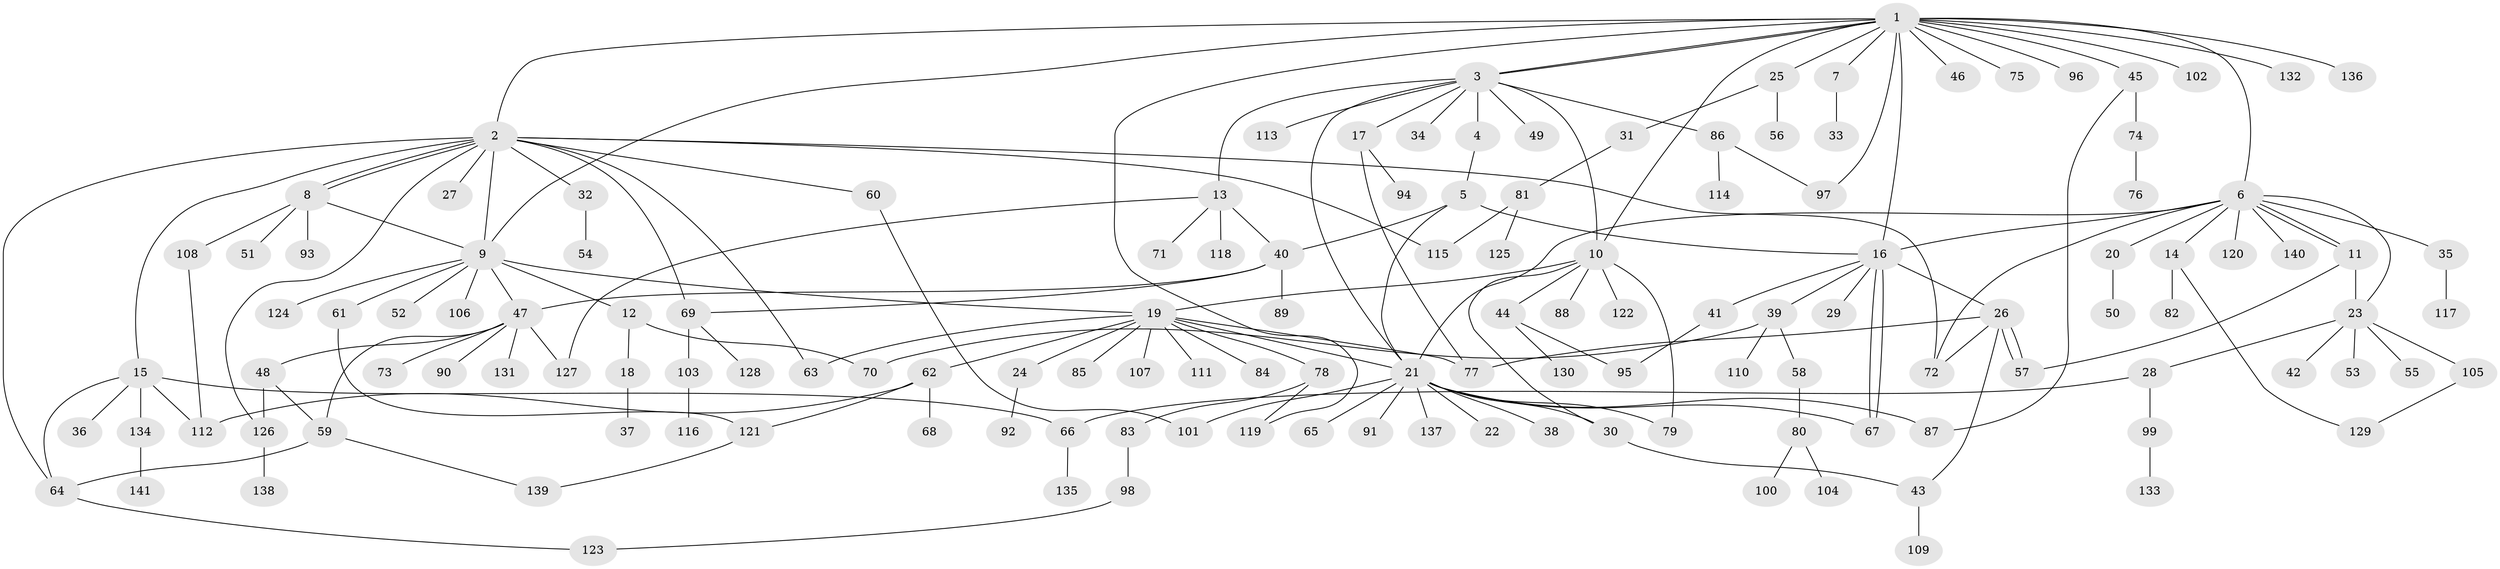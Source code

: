 // Generated by graph-tools (version 1.1) at 2025/26/03/09/25 03:26:03]
// undirected, 141 vertices, 187 edges
graph export_dot {
graph [start="1"]
  node [color=gray90,style=filled];
  1;
  2;
  3;
  4;
  5;
  6;
  7;
  8;
  9;
  10;
  11;
  12;
  13;
  14;
  15;
  16;
  17;
  18;
  19;
  20;
  21;
  22;
  23;
  24;
  25;
  26;
  27;
  28;
  29;
  30;
  31;
  32;
  33;
  34;
  35;
  36;
  37;
  38;
  39;
  40;
  41;
  42;
  43;
  44;
  45;
  46;
  47;
  48;
  49;
  50;
  51;
  52;
  53;
  54;
  55;
  56;
  57;
  58;
  59;
  60;
  61;
  62;
  63;
  64;
  65;
  66;
  67;
  68;
  69;
  70;
  71;
  72;
  73;
  74;
  75;
  76;
  77;
  78;
  79;
  80;
  81;
  82;
  83;
  84;
  85;
  86;
  87;
  88;
  89;
  90;
  91;
  92;
  93;
  94;
  95;
  96;
  97;
  98;
  99;
  100;
  101;
  102;
  103;
  104;
  105;
  106;
  107;
  108;
  109;
  110;
  111;
  112;
  113;
  114;
  115;
  116;
  117;
  118;
  119;
  120;
  121;
  122;
  123;
  124;
  125;
  126;
  127;
  128;
  129;
  130;
  131;
  132;
  133;
  134;
  135;
  136;
  137;
  138;
  139;
  140;
  141;
  1 -- 2;
  1 -- 3;
  1 -- 3;
  1 -- 6;
  1 -- 7;
  1 -- 9;
  1 -- 10;
  1 -- 16;
  1 -- 25;
  1 -- 45;
  1 -- 46;
  1 -- 75;
  1 -- 96;
  1 -- 97;
  1 -- 102;
  1 -- 119;
  1 -- 132;
  1 -- 136;
  2 -- 8;
  2 -- 8;
  2 -- 9;
  2 -- 15;
  2 -- 27;
  2 -- 32;
  2 -- 60;
  2 -- 63;
  2 -- 64;
  2 -- 69;
  2 -- 72;
  2 -- 115;
  2 -- 126;
  3 -- 4;
  3 -- 10;
  3 -- 13;
  3 -- 17;
  3 -- 21;
  3 -- 34;
  3 -- 49;
  3 -- 86;
  3 -- 113;
  4 -- 5;
  5 -- 16;
  5 -- 21;
  5 -- 40;
  6 -- 11;
  6 -- 11;
  6 -- 14;
  6 -- 16;
  6 -- 20;
  6 -- 21;
  6 -- 23;
  6 -- 35;
  6 -- 72;
  6 -- 120;
  6 -- 140;
  7 -- 33;
  8 -- 9;
  8 -- 51;
  8 -- 93;
  8 -- 108;
  9 -- 12;
  9 -- 19;
  9 -- 47;
  9 -- 52;
  9 -- 61;
  9 -- 106;
  9 -- 124;
  10 -- 19;
  10 -- 30;
  10 -- 44;
  10 -- 79;
  10 -- 88;
  10 -- 122;
  11 -- 23;
  11 -- 57;
  12 -- 18;
  12 -- 70;
  13 -- 40;
  13 -- 71;
  13 -- 118;
  13 -- 127;
  14 -- 82;
  14 -- 129;
  15 -- 36;
  15 -- 64;
  15 -- 66;
  15 -- 112;
  15 -- 134;
  16 -- 26;
  16 -- 29;
  16 -- 39;
  16 -- 41;
  16 -- 67;
  16 -- 67;
  17 -- 77;
  17 -- 94;
  18 -- 37;
  19 -- 21;
  19 -- 24;
  19 -- 62;
  19 -- 63;
  19 -- 77;
  19 -- 78;
  19 -- 84;
  19 -- 85;
  19 -- 107;
  19 -- 111;
  20 -- 50;
  21 -- 22;
  21 -- 30;
  21 -- 38;
  21 -- 65;
  21 -- 67;
  21 -- 79;
  21 -- 87;
  21 -- 91;
  21 -- 101;
  21 -- 137;
  23 -- 28;
  23 -- 42;
  23 -- 53;
  23 -- 55;
  23 -- 105;
  24 -- 92;
  25 -- 31;
  25 -- 56;
  26 -- 43;
  26 -- 57;
  26 -- 57;
  26 -- 72;
  26 -- 77;
  28 -- 66;
  28 -- 99;
  30 -- 43;
  31 -- 81;
  32 -- 54;
  35 -- 117;
  39 -- 58;
  39 -- 70;
  39 -- 110;
  40 -- 47;
  40 -- 69;
  40 -- 89;
  41 -- 95;
  43 -- 109;
  44 -- 95;
  44 -- 130;
  45 -- 74;
  45 -- 87;
  47 -- 48;
  47 -- 59;
  47 -- 73;
  47 -- 90;
  47 -- 127;
  47 -- 131;
  48 -- 59;
  48 -- 126;
  58 -- 80;
  59 -- 64;
  59 -- 139;
  60 -- 101;
  61 -- 121;
  62 -- 68;
  62 -- 112;
  62 -- 121;
  64 -- 123;
  66 -- 135;
  69 -- 103;
  69 -- 128;
  74 -- 76;
  78 -- 83;
  78 -- 119;
  80 -- 100;
  80 -- 104;
  81 -- 115;
  81 -- 125;
  83 -- 98;
  86 -- 97;
  86 -- 114;
  98 -- 123;
  99 -- 133;
  103 -- 116;
  105 -- 129;
  108 -- 112;
  121 -- 139;
  126 -- 138;
  134 -- 141;
}
